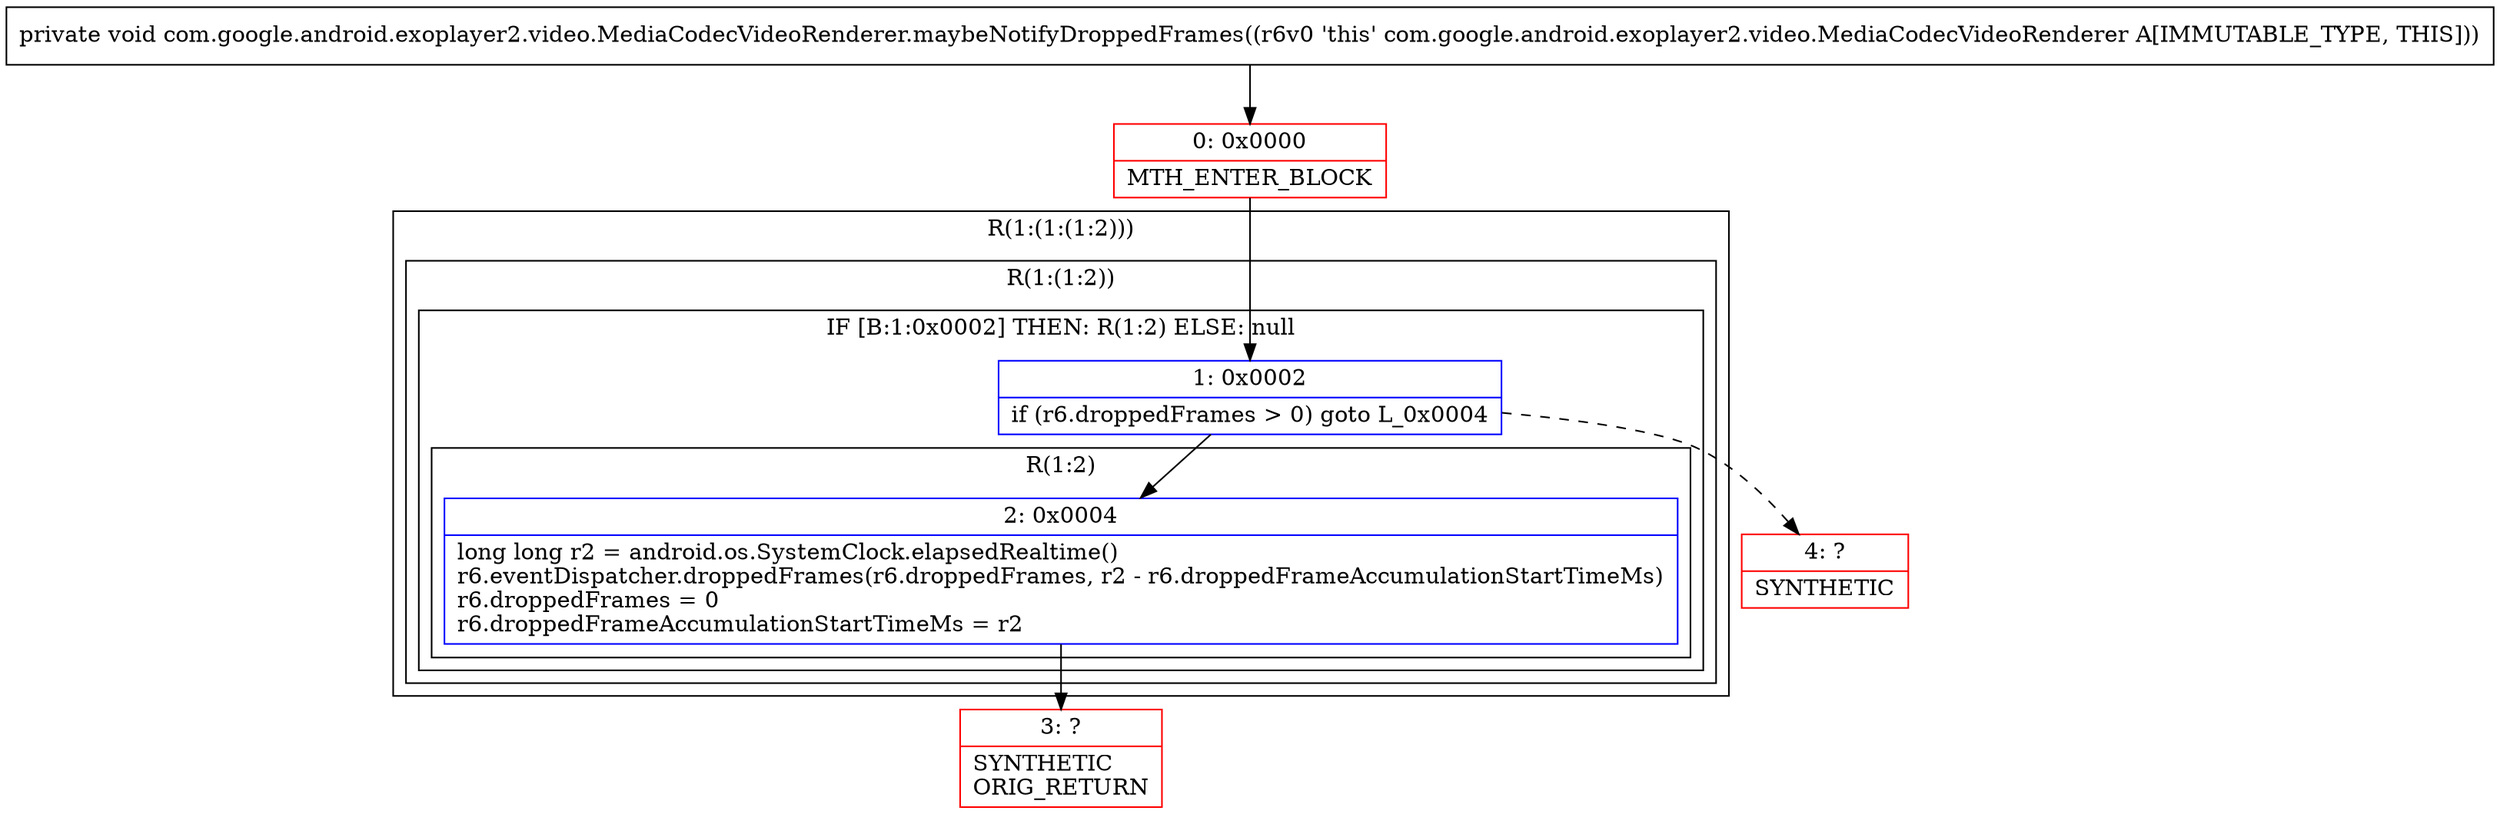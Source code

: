 digraph "CFG forcom.google.android.exoplayer2.video.MediaCodecVideoRenderer.maybeNotifyDroppedFrames()V" {
subgraph cluster_Region_319985408 {
label = "R(1:(1:(1:2)))";
node [shape=record,color=blue];
subgraph cluster_Region_667496779 {
label = "R(1:(1:2))";
node [shape=record,color=blue];
subgraph cluster_IfRegion_366022273 {
label = "IF [B:1:0x0002] THEN: R(1:2) ELSE: null";
node [shape=record,color=blue];
Node_1 [shape=record,label="{1\:\ 0x0002|if (r6.droppedFrames \> 0) goto L_0x0004\l}"];
subgraph cluster_Region_285399135 {
label = "R(1:2)";
node [shape=record,color=blue];
Node_2 [shape=record,label="{2\:\ 0x0004|long long r2 = android.os.SystemClock.elapsedRealtime()\lr6.eventDispatcher.droppedFrames(r6.droppedFrames, r2 \- r6.droppedFrameAccumulationStartTimeMs)\lr6.droppedFrames = 0\lr6.droppedFrameAccumulationStartTimeMs = r2\l}"];
}
}
}
}
Node_0 [shape=record,color=red,label="{0\:\ 0x0000|MTH_ENTER_BLOCK\l}"];
Node_3 [shape=record,color=red,label="{3\:\ ?|SYNTHETIC\lORIG_RETURN\l}"];
Node_4 [shape=record,color=red,label="{4\:\ ?|SYNTHETIC\l}"];
MethodNode[shape=record,label="{private void com.google.android.exoplayer2.video.MediaCodecVideoRenderer.maybeNotifyDroppedFrames((r6v0 'this' com.google.android.exoplayer2.video.MediaCodecVideoRenderer A[IMMUTABLE_TYPE, THIS])) }"];
MethodNode -> Node_0;
Node_1 -> Node_2;
Node_1 -> Node_4[style=dashed];
Node_2 -> Node_3;
Node_0 -> Node_1;
}

